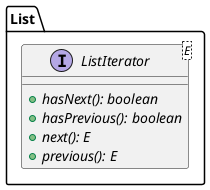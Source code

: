 @startuml

    interface List.ListIterator<E> {
        {abstract} +hasNext(): boolean
        {abstract} +hasPrevious(): boolean
        {abstract} +next(): E
        {abstract} +previous(): E
    }

@enduml

